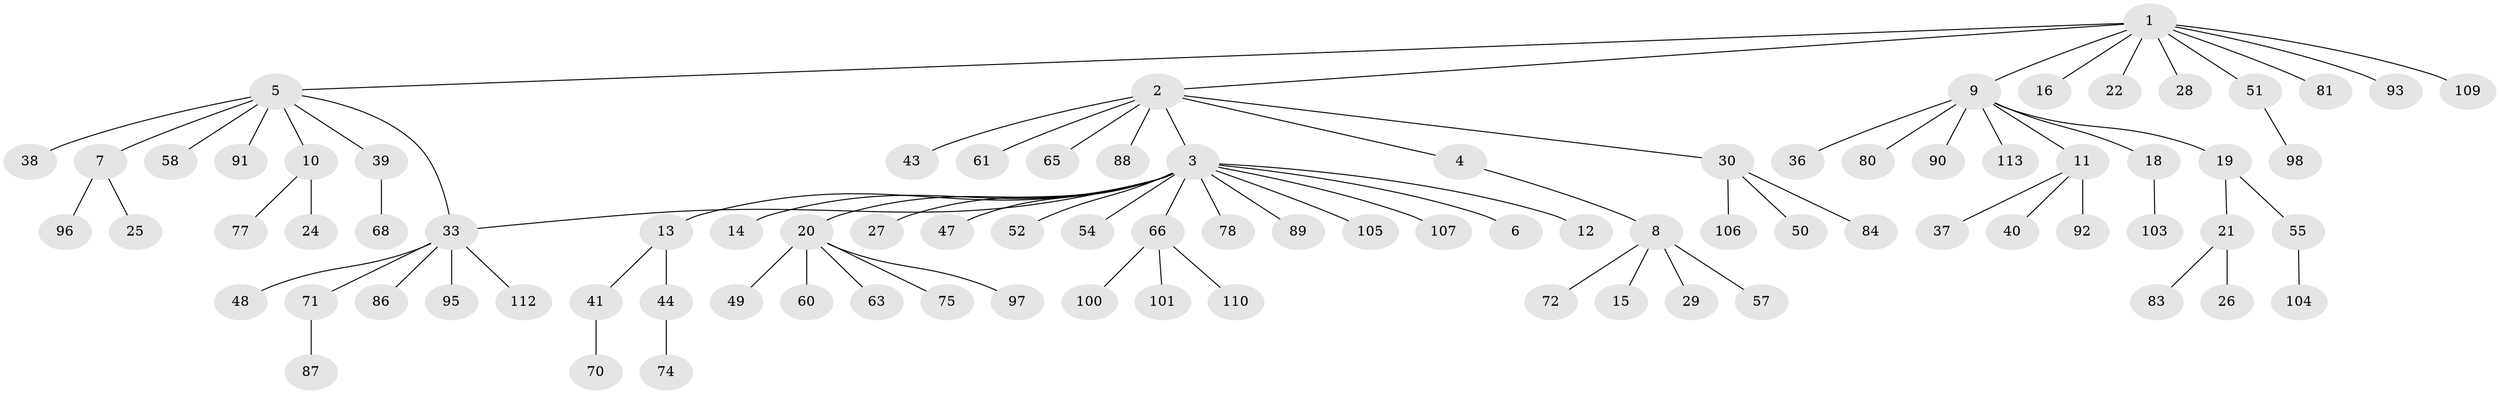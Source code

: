 // original degree distribution, {11: 0.008849557522123894, 9: 0.02654867256637168, 16: 0.008849557522123894, 2: 0.19469026548672566, 1: 0.6548672566371682, 4: 0.05309734513274336, 6: 0.017699115044247787, 5: 0.008849557522123894, 7: 0.008849557522123894, 3: 0.017699115044247787}
// Generated by graph-tools (version 1.1) at 2025/41/03/06/25 10:41:46]
// undirected, 87 vertices, 87 edges
graph export_dot {
graph [start="1"]
  node [color=gray90,style=filled];
  1 [super="+69"];
  2 [super="+56"];
  3 [super="+42"];
  4;
  5 [super="+76"];
  6;
  7 [super="+17"];
  8 [super="+79"];
  9 [super="+99"];
  10 [super="+23"];
  11 [super="+111"];
  12;
  13 [super="+31"];
  14 [super="+46"];
  15;
  16 [super="+53"];
  18 [super="+45"];
  19 [super="+32"];
  20 [super="+34"];
  21 [super="+82"];
  22;
  24;
  25 [super="+62"];
  26;
  27;
  28;
  29;
  30 [super="+67"];
  33 [super="+35"];
  36;
  37 [super="+59"];
  38;
  39;
  40;
  41;
  43;
  44;
  47;
  48;
  49;
  50;
  51;
  52;
  54;
  55;
  57;
  58;
  60;
  61 [super="+64"];
  63;
  65;
  66 [super="+85"];
  68 [super="+73"];
  70;
  71;
  72;
  74 [super="+102"];
  75;
  77;
  78;
  80;
  81;
  83;
  84;
  86;
  87;
  88;
  89;
  90;
  91;
  92 [super="+94"];
  93;
  95;
  96;
  97;
  98;
  100;
  101;
  103;
  104;
  105;
  106;
  107 [super="+108"];
  109;
  110;
  112;
  113;
  1 -- 2;
  1 -- 5;
  1 -- 9;
  1 -- 16;
  1 -- 22;
  1 -- 28;
  1 -- 51;
  1 -- 81;
  1 -- 93;
  1 -- 109;
  2 -- 3;
  2 -- 4;
  2 -- 30;
  2 -- 43;
  2 -- 61;
  2 -- 65;
  2 -- 88;
  3 -- 6;
  3 -- 12;
  3 -- 13;
  3 -- 14;
  3 -- 20;
  3 -- 27;
  3 -- 33;
  3 -- 47;
  3 -- 52;
  3 -- 54;
  3 -- 66;
  3 -- 89;
  3 -- 105;
  3 -- 107;
  3 -- 78;
  4 -- 8;
  5 -- 7;
  5 -- 10;
  5 -- 33;
  5 -- 38;
  5 -- 39;
  5 -- 58;
  5 -- 91;
  7 -- 25;
  7 -- 96;
  8 -- 15;
  8 -- 29;
  8 -- 57;
  8 -- 72;
  9 -- 11;
  9 -- 18;
  9 -- 19;
  9 -- 36;
  9 -- 80;
  9 -- 90;
  9 -- 113;
  10 -- 24;
  10 -- 77;
  11 -- 37;
  11 -- 40;
  11 -- 92;
  13 -- 41;
  13 -- 44;
  18 -- 103;
  19 -- 21;
  19 -- 55;
  20 -- 49;
  20 -- 60;
  20 -- 63;
  20 -- 75;
  20 -- 97;
  21 -- 26;
  21 -- 83;
  30 -- 50;
  30 -- 84;
  30 -- 106;
  33 -- 86;
  33 -- 95;
  33 -- 112;
  33 -- 48;
  33 -- 71;
  39 -- 68;
  41 -- 70;
  44 -- 74;
  51 -- 98;
  55 -- 104;
  66 -- 101;
  66 -- 110;
  66 -- 100;
  71 -- 87;
}
